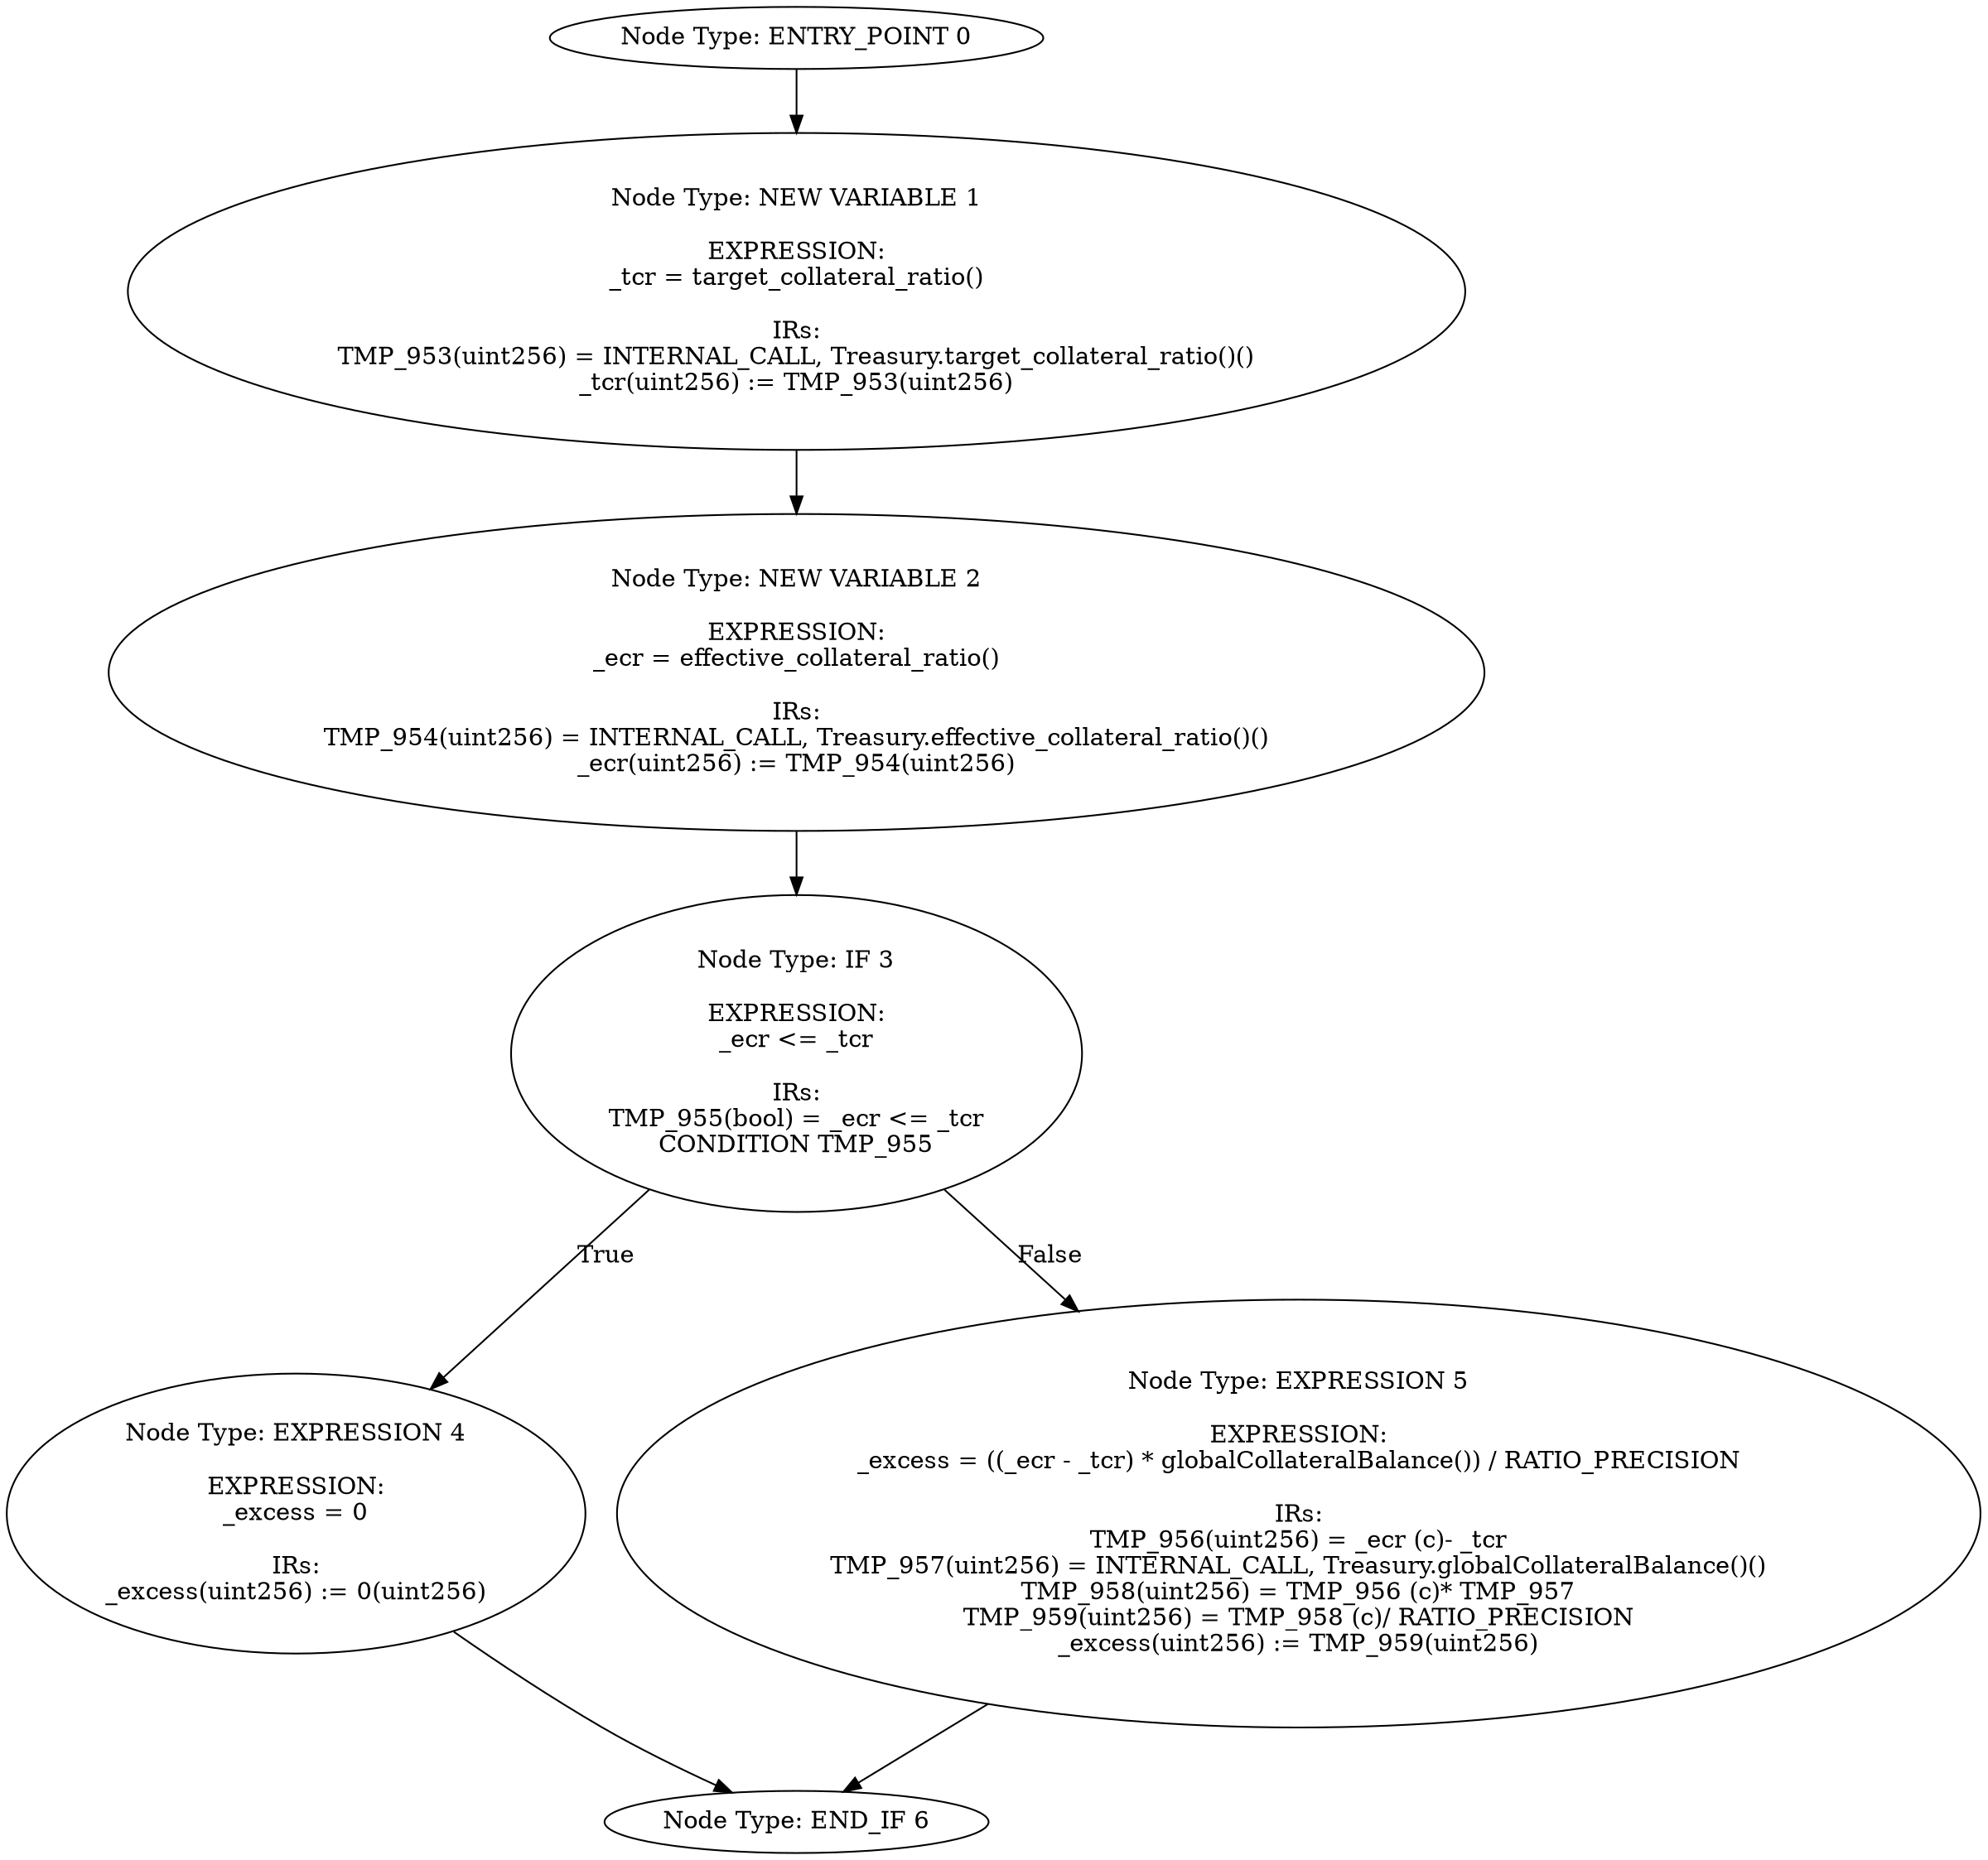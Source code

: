 digraph{
0[label="Node Type: ENTRY_POINT 0
"];
0->1;
1[label="Node Type: NEW VARIABLE 1

EXPRESSION:
_tcr = target_collateral_ratio()

IRs:
TMP_953(uint256) = INTERNAL_CALL, Treasury.target_collateral_ratio()()
_tcr(uint256) := TMP_953(uint256)"];
1->2;
2[label="Node Type: NEW VARIABLE 2

EXPRESSION:
_ecr = effective_collateral_ratio()

IRs:
TMP_954(uint256) = INTERNAL_CALL, Treasury.effective_collateral_ratio()()
_ecr(uint256) := TMP_954(uint256)"];
2->3;
3[label="Node Type: IF 3

EXPRESSION:
_ecr <= _tcr

IRs:
TMP_955(bool) = _ecr <= _tcr
CONDITION TMP_955"];
3->4[label="True"];
3->5[label="False"];
4[label="Node Type: EXPRESSION 4

EXPRESSION:
_excess = 0

IRs:
_excess(uint256) := 0(uint256)"];
4->6;
5[label="Node Type: EXPRESSION 5

EXPRESSION:
_excess = ((_ecr - _tcr) * globalCollateralBalance()) / RATIO_PRECISION

IRs:
TMP_956(uint256) = _ecr (c)- _tcr
TMP_957(uint256) = INTERNAL_CALL, Treasury.globalCollateralBalance()()
TMP_958(uint256) = TMP_956 (c)* TMP_957
TMP_959(uint256) = TMP_958 (c)/ RATIO_PRECISION
_excess(uint256) := TMP_959(uint256)"];
5->6;
6[label="Node Type: END_IF 6
"];
}
